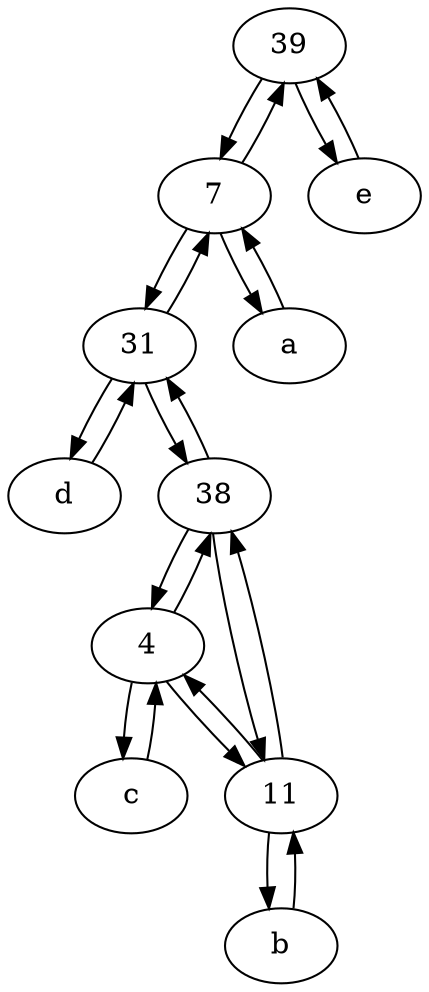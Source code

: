 digraph  {
	39;
	4;
	7;
	31;
	e [pos="30,50!"];
	d [pos="20,30!"];
	c [pos="20,10!"];
	b [pos="50,20!"];
	38;
	a [pos="40,10!"];
	11;
	c -> 4;
	4 -> 38;
	31 -> d;
	31 -> 38;
	38 -> 11;
	4 -> 11;
	7 -> 31;
	39 -> 7;
	7 -> a;
	11 -> 38;
	38 -> 31;
	d -> 31;
	e -> 39;
	31 -> 7;
	a -> 7;
	b -> 11;
	39 -> e;
	38 -> 4;
	11 -> b;
	4 -> c;
	11 -> 4;
	7 -> 39;

	}